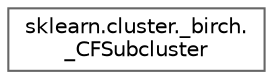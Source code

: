 digraph "Graphical Class Hierarchy"
{
 // LATEX_PDF_SIZE
  bgcolor="transparent";
  edge [fontname=Helvetica,fontsize=10,labelfontname=Helvetica,labelfontsize=10];
  node [fontname=Helvetica,fontsize=10,shape=box,height=0.2,width=0.4];
  rankdir="LR";
  Node0 [id="Node000000",label="sklearn.cluster._birch.\l_CFSubcluster",height=0.2,width=0.4,color="grey40", fillcolor="white", style="filled",URL="$d4/d18/classsklearn_1_1cluster_1_1__birch_1_1__CFSubcluster.html",tooltip=" "];
}
